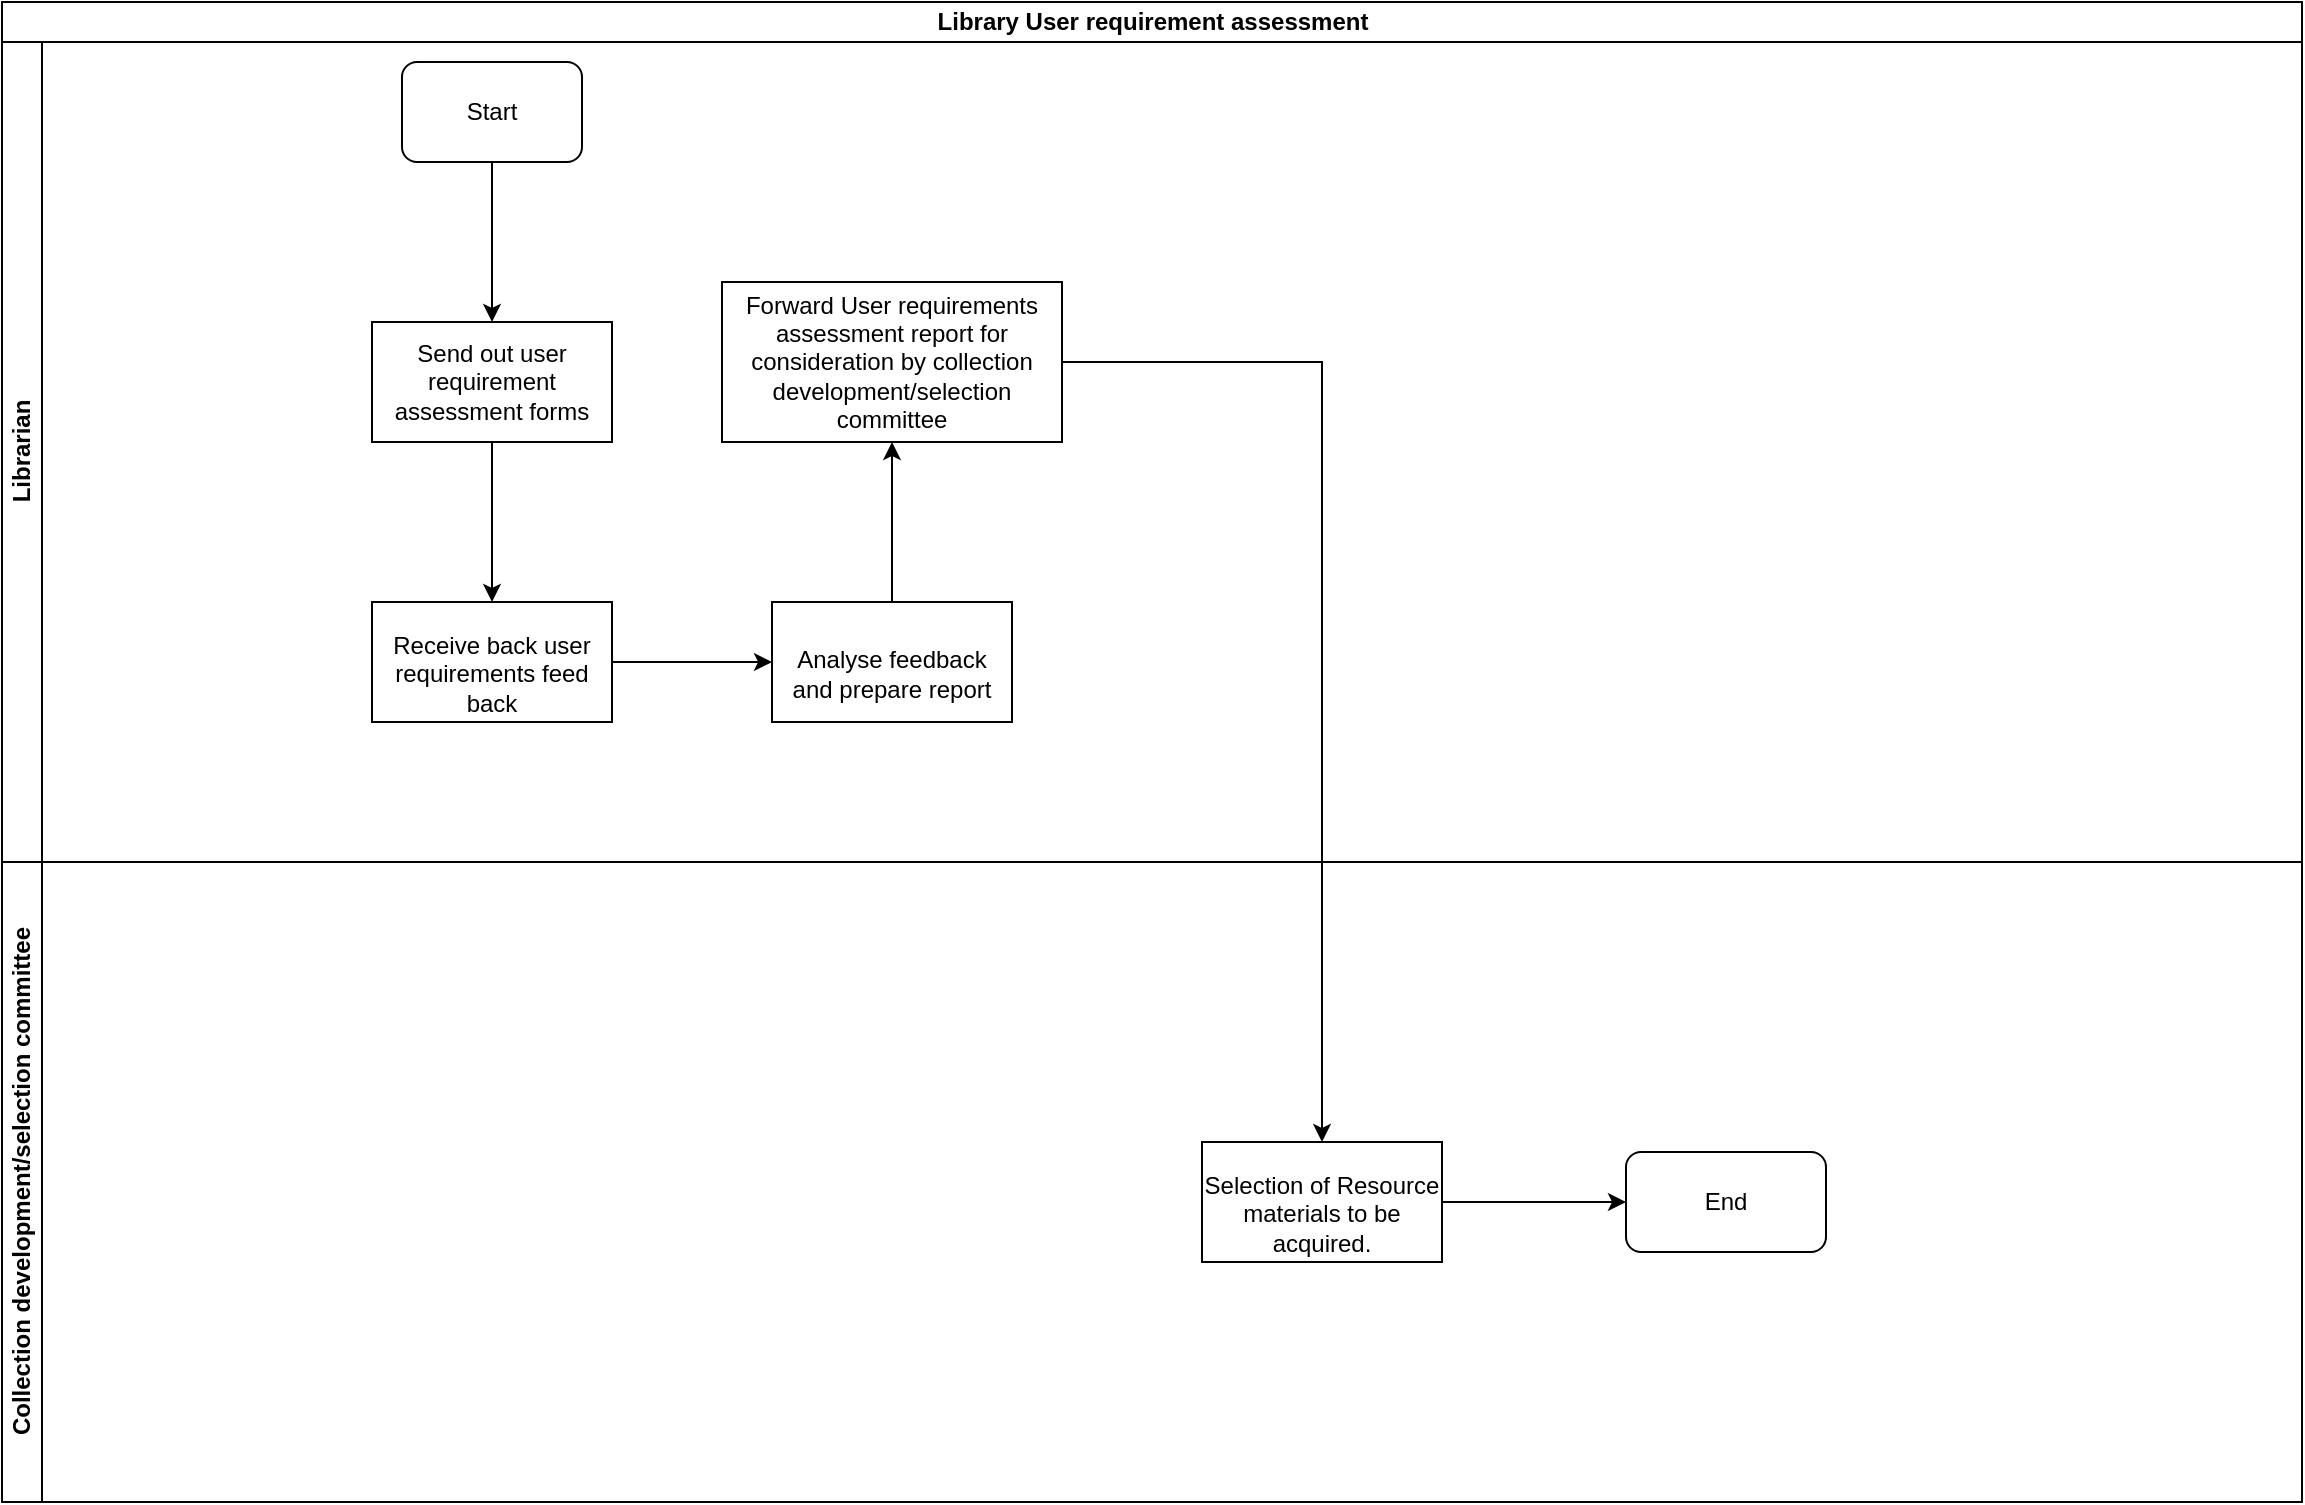 <mxfile version="13.7.7" type="github">
  <diagram id="Nvaw2gHJHcSBUKbXuP-K" name="Page-1">
    <mxGraphModel dx="910" dy="487" grid="1" gridSize="10" guides="1" tooltips="1" connect="1" arrows="1" fold="1" page="1" pageScale="1" pageWidth="1169" pageHeight="827" math="0" shadow="0">
      <root>
        <mxCell id="0" />
        <mxCell id="1" parent="0" />
        <mxCell id="lZmL2fSjqCGuLQ8A0n4v-1" value="Library User requirement assessment" style="swimlane;html=1;childLayout=stackLayout;resizeParent=1;resizeParentMax=0;horizontal=1;startSize=20;horizontalStack=0;" vertex="1" parent="1">
          <mxGeometry x="10" y="10" width="1150" height="750" as="geometry" />
        </mxCell>
        <mxCell id="lZmL2fSjqCGuLQ8A0n4v-2" value="Librarian" style="swimlane;html=1;startSize=20;horizontal=0;" vertex="1" parent="lZmL2fSjqCGuLQ8A0n4v-1">
          <mxGeometry y="20" width="1150" height="410" as="geometry" />
        </mxCell>
        <mxCell id="lZmL2fSjqCGuLQ8A0n4v-5" value="Start" style="rounded=1;whiteSpace=wrap;html=1;" vertex="1" parent="lZmL2fSjqCGuLQ8A0n4v-2">
          <mxGeometry x="200" y="10" width="90" height="50" as="geometry" />
        </mxCell>
        <mxCell id="lZmL2fSjqCGuLQ8A0n4v-8" value="Send out user requirement assessment forms &lt;br&gt;" style="rounded=0;whiteSpace=wrap;html=1;" vertex="1" parent="lZmL2fSjqCGuLQ8A0n4v-2">
          <mxGeometry x="185" y="140" width="120" height="60" as="geometry" />
        </mxCell>
        <mxCell id="lZmL2fSjqCGuLQ8A0n4v-7" value="" style="edgeStyle=orthogonalEdgeStyle;rounded=0;orthogonalLoop=1;jettySize=auto;html=1;entryX=0.5;entryY=0;entryDx=0;entryDy=0;" edge="1" parent="lZmL2fSjqCGuLQ8A0n4v-2" source="lZmL2fSjqCGuLQ8A0n4v-5" target="lZmL2fSjqCGuLQ8A0n4v-8">
          <mxGeometry relative="1" as="geometry">
            <mxPoint x="245" y="135" as="targetPoint" />
          </mxGeometry>
        </mxCell>
        <mxCell id="lZmL2fSjqCGuLQ8A0n4v-3" value="Collection development/selection committee" style="swimlane;html=1;startSize=20;horizontal=0;" vertex="1" parent="lZmL2fSjqCGuLQ8A0n4v-1">
          <mxGeometry y="430" width="1150" height="320" as="geometry" />
        </mxCell>
        <mxCell id="lZmL2fSjqCGuLQ8A0n4v-15" value="&lt;p class=&quot;western&quot; style=&quot;margin-bottom: 0in&quot; lang=&quot;en-GB&quot;&gt;Selection of Resource materials to be acquired.&lt;/p&gt;" style="whiteSpace=wrap;html=1;rounded=0;" vertex="1" parent="lZmL2fSjqCGuLQ8A0n4v-3">
          <mxGeometry x="600" y="140" width="120" height="60" as="geometry" />
        </mxCell>
        <mxCell id="lZmL2fSjqCGuLQ8A0n4v-19" value="End" style="rounded=1;whiteSpace=wrap;html=1;" vertex="1" parent="lZmL2fSjqCGuLQ8A0n4v-3">
          <mxGeometry x="812" y="145" width="100" height="50" as="geometry" />
        </mxCell>
        <mxCell id="lZmL2fSjqCGuLQ8A0n4v-18" value="" style="edgeStyle=orthogonalEdgeStyle;rounded=0;orthogonalLoop=1;jettySize=auto;html=1;entryX=0;entryY=0.5;entryDx=0;entryDy=0;" edge="1" parent="lZmL2fSjqCGuLQ8A0n4v-3" source="lZmL2fSjqCGuLQ8A0n4v-15" target="lZmL2fSjqCGuLQ8A0n4v-19">
          <mxGeometry relative="1" as="geometry">
            <mxPoint x="800" y="170" as="targetPoint" />
          </mxGeometry>
        </mxCell>
        <mxCell id="lZmL2fSjqCGuLQ8A0n4v-12" value="" style="edgeStyle=orthogonalEdgeStyle;rounded=0;orthogonalLoop=1;jettySize=auto;html=1;" edge="1" parent="1" source="lZmL2fSjqCGuLQ8A0n4v-9" target="lZmL2fSjqCGuLQ8A0n4v-11">
          <mxGeometry relative="1" as="geometry" />
        </mxCell>
        <mxCell id="lZmL2fSjqCGuLQ8A0n4v-9" value="&lt;p class=&quot;western&quot; style=&quot;margin-bottom: 0in&quot; lang=&quot;en-GB&quot;&gt;&lt;br/&gt;Receive back user requirements feed back&lt;/p&gt;&lt;br/&gt;" style="whiteSpace=wrap;html=1;rounded=0;" vertex="1" parent="1">
          <mxGeometry x="195" y="310" width="120" height="60" as="geometry" />
        </mxCell>
        <mxCell id="lZmL2fSjqCGuLQ8A0n4v-10" value="" style="edgeStyle=orthogonalEdgeStyle;rounded=0;orthogonalLoop=1;jettySize=auto;html=1;" edge="1" parent="1" source="lZmL2fSjqCGuLQ8A0n4v-8" target="lZmL2fSjqCGuLQ8A0n4v-9">
          <mxGeometry relative="1" as="geometry" />
        </mxCell>
        <mxCell id="lZmL2fSjqCGuLQ8A0n4v-14" value="" style="edgeStyle=orthogonalEdgeStyle;rounded=0;orthogonalLoop=1;jettySize=auto;html=1;" edge="1" parent="1" source="lZmL2fSjqCGuLQ8A0n4v-11" target="lZmL2fSjqCGuLQ8A0n4v-13">
          <mxGeometry relative="1" as="geometry" />
        </mxCell>
        <mxCell id="lZmL2fSjqCGuLQ8A0n4v-11" value="&lt;p class=&quot;western&quot; style=&quot;margin-bottom: 0in&quot; lang=&quot;en-GB&quot;&gt;Analyse feedback and prepare report&lt;/p&gt;" style="whiteSpace=wrap;html=1;rounded=0;" vertex="1" parent="1">
          <mxGeometry x="395" y="310" width="120" height="60" as="geometry" />
        </mxCell>
        <mxCell id="lZmL2fSjqCGuLQ8A0n4v-16" value="" style="edgeStyle=orthogonalEdgeStyle;rounded=0;orthogonalLoop=1;jettySize=auto;html=1;" edge="1" parent="1" source="lZmL2fSjqCGuLQ8A0n4v-13" target="lZmL2fSjqCGuLQ8A0n4v-15">
          <mxGeometry relative="1" as="geometry" />
        </mxCell>
        <mxCell id="lZmL2fSjqCGuLQ8A0n4v-13" value="Forward User requirements assessment report for consideration by collection development/selection committee" style="whiteSpace=wrap;html=1;rounded=0;" vertex="1" parent="1">
          <mxGeometry x="370" y="150" width="170" height="80" as="geometry" />
        </mxCell>
      </root>
    </mxGraphModel>
  </diagram>
</mxfile>
